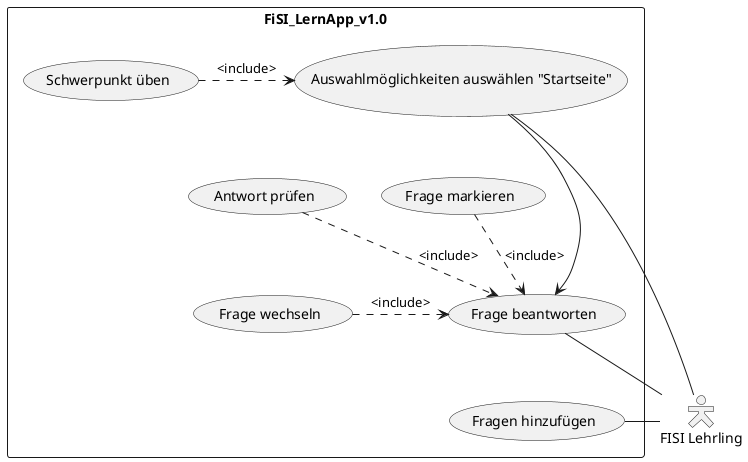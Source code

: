 @startuml UseCase
skinparam actorStyle hollow
top to bottom direction

:FISI Lehrling: as Lehrling

rectangle FiSI_LernApp_v1.0 {

(Auswahlmöglichkeiten auswählen "Startseite")
(Schwerpunkt üben) .> (Auswahlmöglichkeiten auswählen "Startseite"): <include>
(Frage markieren) ..> (Frage beantworten) : <include>
(Antwort prüfen) ..> (Frage beantworten) : <include>
(Frage wechseln) .> (Frage beantworten) : <include>
(Auswahlmöglichkeiten auswählen "Startseite") -d--> (Frage beantworten)
(Frage beantworten) -[hidden]-> (Fragen hinzufügen)

}
Lehrling -l- (Auswahlmöglichkeiten auswählen "Startseite")
Lehrling -l- (Frage beantworten)
Lehrling -l- (Fragen hinzufügen)

@enduml